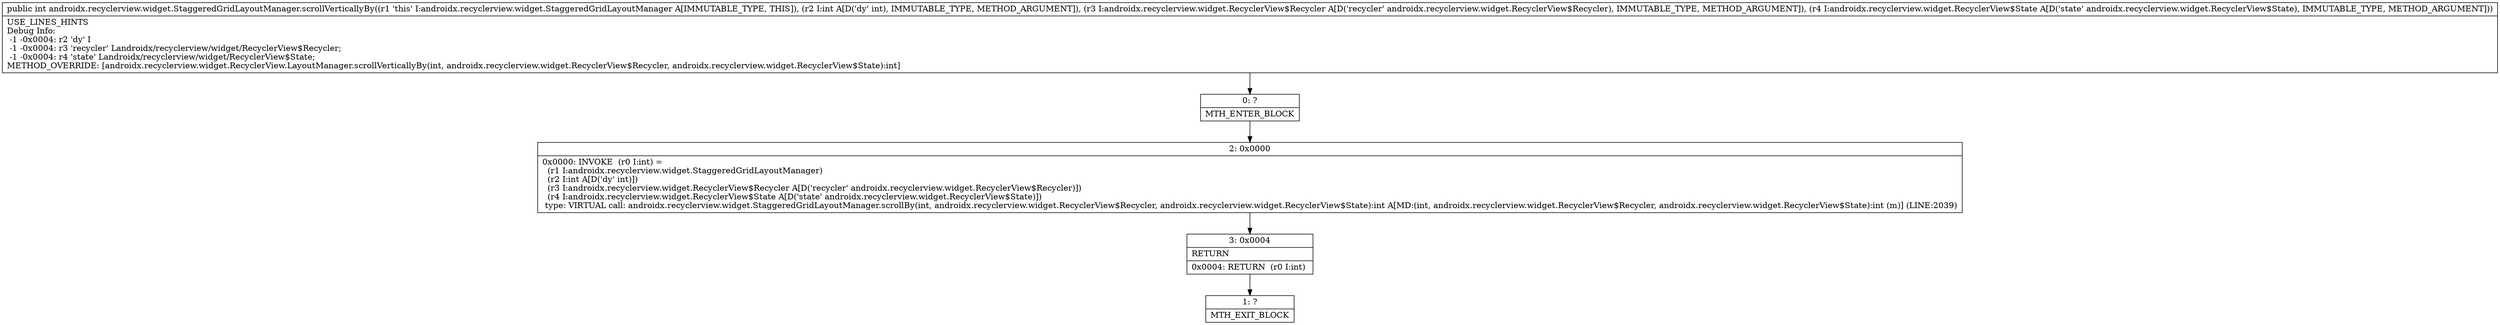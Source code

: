 digraph "CFG forandroidx.recyclerview.widget.StaggeredGridLayoutManager.scrollVerticallyBy(ILandroidx\/recyclerview\/widget\/RecyclerView$Recycler;Landroidx\/recyclerview\/widget\/RecyclerView$State;)I" {
Node_0 [shape=record,label="{0\:\ ?|MTH_ENTER_BLOCK\l}"];
Node_2 [shape=record,label="{2\:\ 0x0000|0x0000: INVOKE  (r0 I:int) = \l  (r1 I:androidx.recyclerview.widget.StaggeredGridLayoutManager)\l  (r2 I:int A[D('dy' int)])\l  (r3 I:androidx.recyclerview.widget.RecyclerView$Recycler A[D('recycler' androidx.recyclerview.widget.RecyclerView$Recycler)])\l  (r4 I:androidx.recyclerview.widget.RecyclerView$State A[D('state' androidx.recyclerview.widget.RecyclerView$State)])\l type: VIRTUAL call: androidx.recyclerview.widget.StaggeredGridLayoutManager.scrollBy(int, androidx.recyclerview.widget.RecyclerView$Recycler, androidx.recyclerview.widget.RecyclerView$State):int A[MD:(int, androidx.recyclerview.widget.RecyclerView$Recycler, androidx.recyclerview.widget.RecyclerView$State):int (m)] (LINE:2039)\l}"];
Node_3 [shape=record,label="{3\:\ 0x0004|RETURN\l|0x0004: RETURN  (r0 I:int) \l}"];
Node_1 [shape=record,label="{1\:\ ?|MTH_EXIT_BLOCK\l}"];
MethodNode[shape=record,label="{public int androidx.recyclerview.widget.StaggeredGridLayoutManager.scrollVerticallyBy((r1 'this' I:androidx.recyclerview.widget.StaggeredGridLayoutManager A[IMMUTABLE_TYPE, THIS]), (r2 I:int A[D('dy' int), IMMUTABLE_TYPE, METHOD_ARGUMENT]), (r3 I:androidx.recyclerview.widget.RecyclerView$Recycler A[D('recycler' androidx.recyclerview.widget.RecyclerView$Recycler), IMMUTABLE_TYPE, METHOD_ARGUMENT]), (r4 I:androidx.recyclerview.widget.RecyclerView$State A[D('state' androidx.recyclerview.widget.RecyclerView$State), IMMUTABLE_TYPE, METHOD_ARGUMENT]))  | USE_LINES_HINTS\lDebug Info:\l  \-1 \-0x0004: r2 'dy' I\l  \-1 \-0x0004: r3 'recycler' Landroidx\/recyclerview\/widget\/RecyclerView$Recycler;\l  \-1 \-0x0004: r4 'state' Landroidx\/recyclerview\/widget\/RecyclerView$State;\lMETHOD_OVERRIDE: [androidx.recyclerview.widget.RecyclerView.LayoutManager.scrollVerticallyBy(int, androidx.recyclerview.widget.RecyclerView$Recycler, androidx.recyclerview.widget.RecyclerView$State):int]\l}"];
MethodNode -> Node_0;Node_0 -> Node_2;
Node_2 -> Node_3;
Node_3 -> Node_1;
}

